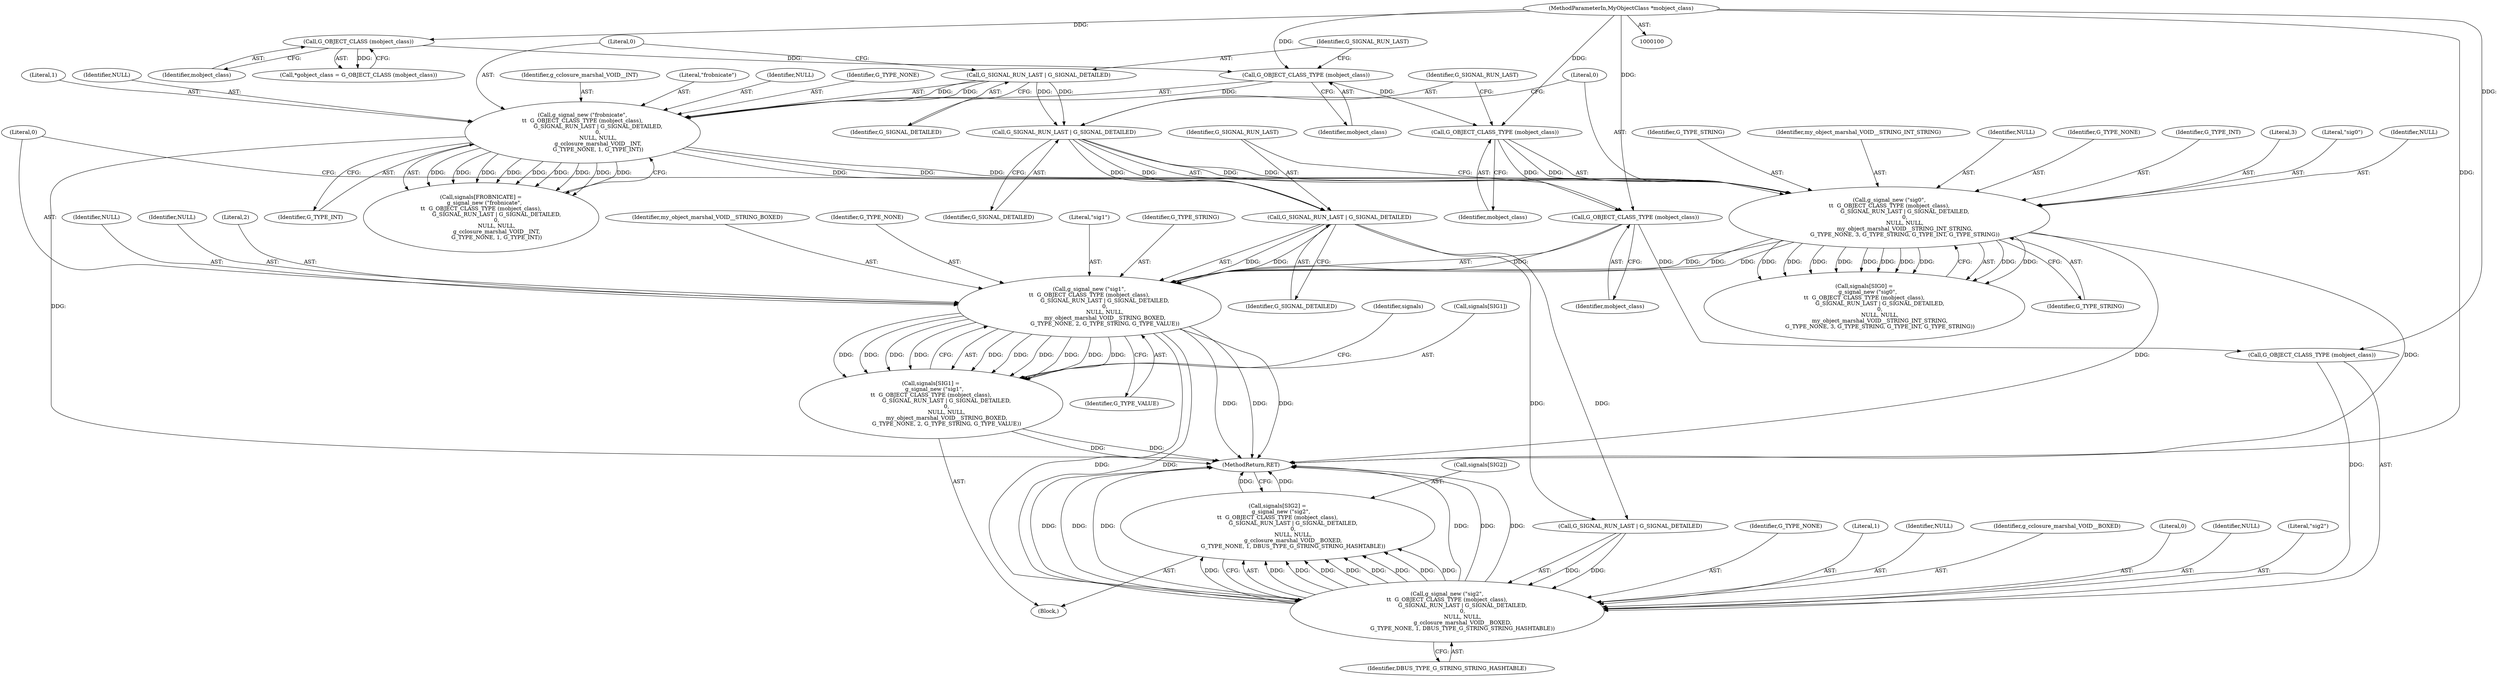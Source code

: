 digraph "1_dbus_9a6bce9b615abca6068348c1606ba8eaf13d9ae0_7@API" {
"1000176" [label="(Call,g_signal_new (\"sig1\",\n\t\t  G_OBJECT_CLASS_TYPE (mobject_class),\n                  G_SIGNAL_RUN_LAST | G_SIGNAL_DETAILED,\n                  0,\n                  NULL, NULL,\n                  my_object_marshal_VOID__STRING_BOXED,\n                  G_TYPE_NONE, 2, G_TYPE_STRING, G_TYPE_VALUE))"];
"1000178" [label="(Call,G_OBJECT_CLASS_TYPE (mobject_class))"];
"1000158" [label="(Call,G_OBJECT_CLASS_TYPE (mobject_class))"];
"1000140" [label="(Call,G_OBJECT_CLASS_TYPE (mobject_class))"];
"1000106" [label="(Call,G_OBJECT_CLASS (mobject_class))"];
"1000101" [label="(MethodParameterIn,MyObjectClass *mobject_class)"];
"1000180" [label="(Call,G_SIGNAL_RUN_LAST | G_SIGNAL_DETAILED)"];
"1000160" [label="(Call,G_SIGNAL_RUN_LAST | G_SIGNAL_DETAILED)"];
"1000142" [label="(Call,G_SIGNAL_RUN_LAST | G_SIGNAL_DETAILED)"];
"1000156" [label="(Call,g_signal_new (\"sig0\",\n\t\t  G_OBJECT_CLASS_TYPE (mobject_class),\n                  G_SIGNAL_RUN_LAST | G_SIGNAL_DETAILED,\n                  0,\n                  NULL, NULL,\n                  my_object_marshal_VOID__STRING_INT_STRING,\n                  G_TYPE_NONE, 3, G_TYPE_STRING, G_TYPE_INT, G_TYPE_STRING))"];
"1000138" [label="(Call,g_signal_new (\"frobnicate\",\n\t\t  G_OBJECT_CLASS_TYPE (mobject_class),\n                  G_SIGNAL_RUN_LAST | G_SIGNAL_DETAILED,\n                  0,\n                  NULL, NULL,\n                  g_cclosure_marshal_VOID__INT,\n                  G_TYPE_NONE, 1, G_TYPE_INT))"];
"1000172" [label="(Call,signals[SIG1] =\n    g_signal_new (\"sig1\",\n\t\t  G_OBJECT_CLASS_TYPE (mobject_class),\n                  G_SIGNAL_RUN_LAST | G_SIGNAL_DETAILED,\n                  0,\n                  NULL, NULL,\n                  my_object_marshal_VOID__STRING_BOXED,\n                  G_TYPE_NONE, 2, G_TYPE_STRING, G_TYPE_VALUE))"];
"1000195" [label="(Call,g_signal_new (\"sig2\",\n\t\t  G_OBJECT_CLASS_TYPE (mobject_class),\n                  G_SIGNAL_RUN_LAST | G_SIGNAL_DETAILED,\n                  0,\n                  NULL, NULL,\n                  g_cclosure_marshal_VOID__BOXED,\n                  G_TYPE_NONE, 1, DBUS_TYPE_G_STRING_STRING_HASHTABLE))"];
"1000191" [label="(Call,signals[SIG2] =\n    g_signal_new (\"sig2\",\n\t\t  G_OBJECT_CLASS_TYPE (mobject_class),\n                  G_SIGNAL_RUN_LAST | G_SIGNAL_DETAILED,\n                  0,\n                  NULL, NULL,\n                  g_cclosure_marshal_VOID__BOXED,\n                  G_TYPE_NONE, 1, DBUS_TYPE_G_STRING_STRING_HASHTABLE))"];
"1000208" [label="(Identifier,DBUS_TYPE_G_STRING_STRING_HASHTABLE)"];
"1000185" [label="(Identifier,NULL)"];
"1000179" [label="(Identifier,mobject_class)"];
"1000181" [label="(Identifier,G_SIGNAL_RUN_LAST)"];
"1000164" [label="(Identifier,NULL)"];
"1000178" [label="(Call,G_OBJECT_CLASS_TYPE (mobject_class))"];
"1000184" [label="(Identifier,NULL)"];
"1000163" [label="(Literal,0)"];
"1000171" [label="(Identifier,G_TYPE_STRING)"];
"1000107" [label="(Identifier,mobject_class)"];
"1000197" [label="(Call,G_OBJECT_CLASS_TYPE (mobject_class))"];
"1000102" [label="(Block,)"];
"1000191" [label="(Call,signals[SIG2] =\n    g_signal_new (\"sig2\",\n\t\t  G_OBJECT_CLASS_TYPE (mobject_class),\n                  G_SIGNAL_RUN_LAST | G_SIGNAL_DETAILED,\n                  0,\n                  NULL, NULL,\n                  g_cclosure_marshal_VOID__BOXED,\n                  G_TYPE_NONE, 1, DBUS_TYPE_G_STRING_STRING_HASHTABLE))"];
"1000141" [label="(Identifier,mobject_class)"];
"1000159" [label="(Identifier,mobject_class)"];
"1000138" [label="(Call,g_signal_new (\"frobnicate\",\n\t\t  G_OBJECT_CLASS_TYPE (mobject_class),\n                  G_SIGNAL_RUN_LAST | G_SIGNAL_DETAILED,\n                  0,\n                  NULL, NULL,\n                  g_cclosure_marshal_VOID__INT,\n                  G_TYPE_NONE, 1, G_TYPE_INT))"];
"1000149" [label="(Identifier,G_TYPE_NONE)"];
"1000160" [label="(Call,G_SIGNAL_RUN_LAST | G_SIGNAL_DETAILED)"];
"1000188" [label="(Literal,2)"];
"1000142" [label="(Call,G_SIGNAL_RUN_LAST | G_SIGNAL_DETAILED)"];
"1000183" [label="(Literal,0)"];
"1000206" [label="(Identifier,G_TYPE_NONE)"];
"1000207" [label="(Literal,1)"];
"1000180" [label="(Call,G_SIGNAL_RUN_LAST | G_SIGNAL_DETAILED)"];
"1000186" [label="(Identifier,my_object_marshal_VOID__STRING_BOXED)"];
"1000190" [label="(Identifier,G_TYPE_VALUE)"];
"1000187" [label="(Identifier,G_TYPE_NONE)"];
"1000169" [label="(Identifier,G_TYPE_STRING)"];
"1000106" [label="(Call,G_OBJECT_CLASS (mobject_class))"];
"1000204" [label="(Identifier,NULL)"];
"1000134" [label="(Call,signals[FROBNICATE] =\n    g_signal_new (\"frobnicate\",\n\t\t  G_OBJECT_CLASS_TYPE (mobject_class),\n                  G_SIGNAL_RUN_LAST | G_SIGNAL_DETAILED,\n                  0,\n                  NULL, NULL,\n                  g_cclosure_marshal_VOID__INT,\n                  G_TYPE_NONE, 1, G_TYPE_INT))"];
"1000140" [label="(Call,G_OBJECT_CLASS_TYPE (mobject_class))"];
"1000205" [label="(Identifier,g_cclosure_marshal_VOID__BOXED)"];
"1000199" [label="(Call,G_SIGNAL_RUN_LAST | G_SIGNAL_DETAILED)"];
"1000202" [label="(Literal,0)"];
"1000158" [label="(Call,G_OBJECT_CLASS_TYPE (mobject_class))"];
"1000156" [label="(Call,g_signal_new (\"sig0\",\n\t\t  G_OBJECT_CLASS_TYPE (mobject_class),\n                  G_SIGNAL_RUN_LAST | G_SIGNAL_DETAILED,\n                  0,\n                  NULL, NULL,\n                  my_object_marshal_VOID__STRING_INT_STRING,\n                  G_TYPE_NONE, 3, G_TYPE_STRING, G_TYPE_INT, G_TYPE_STRING))"];
"1000151" [label="(Identifier,G_TYPE_INT)"];
"1000176" [label="(Call,g_signal_new (\"sig1\",\n\t\t  G_OBJECT_CLASS_TYPE (mobject_class),\n                  G_SIGNAL_RUN_LAST | G_SIGNAL_DETAILED,\n                  0,\n                  NULL, NULL,\n                  my_object_marshal_VOID__STRING_BOXED,\n                  G_TYPE_NONE, 2, G_TYPE_STRING, G_TYPE_VALUE))"];
"1000172" [label="(Call,signals[SIG1] =\n    g_signal_new (\"sig1\",\n\t\t  G_OBJECT_CLASS_TYPE (mobject_class),\n                  G_SIGNAL_RUN_LAST | G_SIGNAL_DETAILED,\n                  0,\n                  NULL, NULL,\n                  my_object_marshal_VOID__STRING_BOXED,\n                  G_TYPE_NONE, 2, G_TYPE_STRING, G_TYPE_VALUE))"];
"1000162" [label="(Identifier,G_SIGNAL_DETAILED)"];
"1000166" [label="(Identifier,my_object_marshal_VOID__STRING_INT_STRING)"];
"1000150" [label="(Literal,1)"];
"1000182" [label="(Identifier,G_SIGNAL_DETAILED)"];
"1000209" [label="(MethodReturn,RET)"];
"1000101" [label="(MethodParameterIn,MyObjectClass *mobject_class)"];
"1000165" [label="(Identifier,NULL)"];
"1000143" [label="(Identifier,G_SIGNAL_RUN_LAST)"];
"1000147" [label="(Identifier,NULL)"];
"1000203" [label="(Identifier,NULL)"];
"1000145" [label="(Literal,0)"];
"1000167" [label="(Identifier,G_TYPE_NONE)"];
"1000170" [label="(Identifier,G_TYPE_INT)"];
"1000148" [label="(Identifier,g_cclosure_marshal_VOID__INT)"];
"1000193" [label="(Identifier,signals)"];
"1000152" [label="(Call,signals[SIG0] =\n    g_signal_new (\"sig0\",\n\t\t  G_OBJECT_CLASS_TYPE (mobject_class),\n                  G_SIGNAL_RUN_LAST | G_SIGNAL_DETAILED,\n                  0,\n                  NULL, NULL,\n                  my_object_marshal_VOID__STRING_INT_STRING,\n                  G_TYPE_NONE, 3, G_TYPE_STRING, G_TYPE_INT, G_TYPE_STRING))"];
"1000196" [label="(Literal,\"sig2\")"];
"1000192" [label="(Call,signals[SIG2])"];
"1000173" [label="(Call,signals[SIG1])"];
"1000168" [label="(Literal,3)"];
"1000104" [label="(Call,*gobject_class = G_OBJECT_CLASS (mobject_class))"];
"1000177" [label="(Literal,\"sig1\")"];
"1000157" [label="(Literal,\"sig0\")"];
"1000144" [label="(Identifier,G_SIGNAL_DETAILED)"];
"1000195" [label="(Call,g_signal_new (\"sig2\",\n\t\t  G_OBJECT_CLASS_TYPE (mobject_class),\n                  G_SIGNAL_RUN_LAST | G_SIGNAL_DETAILED,\n                  0,\n                  NULL, NULL,\n                  g_cclosure_marshal_VOID__BOXED,\n                  G_TYPE_NONE, 1, DBUS_TYPE_G_STRING_STRING_HASHTABLE))"];
"1000139" [label="(Literal,\"frobnicate\")"];
"1000189" [label="(Identifier,G_TYPE_STRING)"];
"1000146" [label="(Identifier,NULL)"];
"1000161" [label="(Identifier,G_SIGNAL_RUN_LAST)"];
"1000176" -> "1000172"  [label="AST: "];
"1000176" -> "1000190"  [label="CFG: "];
"1000177" -> "1000176"  [label="AST: "];
"1000178" -> "1000176"  [label="AST: "];
"1000180" -> "1000176"  [label="AST: "];
"1000183" -> "1000176"  [label="AST: "];
"1000184" -> "1000176"  [label="AST: "];
"1000185" -> "1000176"  [label="AST: "];
"1000186" -> "1000176"  [label="AST: "];
"1000187" -> "1000176"  [label="AST: "];
"1000188" -> "1000176"  [label="AST: "];
"1000189" -> "1000176"  [label="AST: "];
"1000190" -> "1000176"  [label="AST: "];
"1000172" -> "1000176"  [label="CFG: "];
"1000176" -> "1000209"  [label="DDG: "];
"1000176" -> "1000209"  [label="DDG: "];
"1000176" -> "1000209"  [label="DDG: "];
"1000176" -> "1000172"  [label="DDG: "];
"1000176" -> "1000172"  [label="DDG: "];
"1000176" -> "1000172"  [label="DDG: "];
"1000176" -> "1000172"  [label="DDG: "];
"1000176" -> "1000172"  [label="DDG: "];
"1000176" -> "1000172"  [label="DDG: "];
"1000176" -> "1000172"  [label="DDG: "];
"1000176" -> "1000172"  [label="DDG: "];
"1000176" -> "1000172"  [label="DDG: "];
"1000176" -> "1000172"  [label="DDG: "];
"1000178" -> "1000176"  [label="DDG: "];
"1000180" -> "1000176"  [label="DDG: "];
"1000180" -> "1000176"  [label="DDG: "];
"1000156" -> "1000176"  [label="DDG: "];
"1000156" -> "1000176"  [label="DDG: "];
"1000156" -> "1000176"  [label="DDG: "];
"1000176" -> "1000195"  [label="DDG: "];
"1000176" -> "1000195"  [label="DDG: "];
"1000178" -> "1000179"  [label="CFG: "];
"1000179" -> "1000178"  [label="AST: "];
"1000181" -> "1000178"  [label="CFG: "];
"1000158" -> "1000178"  [label="DDG: "];
"1000101" -> "1000178"  [label="DDG: "];
"1000178" -> "1000197"  [label="DDG: "];
"1000158" -> "1000156"  [label="AST: "];
"1000158" -> "1000159"  [label="CFG: "];
"1000159" -> "1000158"  [label="AST: "];
"1000161" -> "1000158"  [label="CFG: "];
"1000158" -> "1000156"  [label="DDG: "];
"1000140" -> "1000158"  [label="DDG: "];
"1000101" -> "1000158"  [label="DDG: "];
"1000140" -> "1000138"  [label="AST: "];
"1000140" -> "1000141"  [label="CFG: "];
"1000141" -> "1000140"  [label="AST: "];
"1000143" -> "1000140"  [label="CFG: "];
"1000140" -> "1000138"  [label="DDG: "];
"1000106" -> "1000140"  [label="DDG: "];
"1000101" -> "1000140"  [label="DDG: "];
"1000106" -> "1000104"  [label="AST: "];
"1000106" -> "1000107"  [label="CFG: "];
"1000107" -> "1000106"  [label="AST: "];
"1000104" -> "1000106"  [label="CFG: "];
"1000106" -> "1000104"  [label="DDG: "];
"1000101" -> "1000106"  [label="DDG: "];
"1000101" -> "1000100"  [label="AST: "];
"1000101" -> "1000209"  [label="DDG: "];
"1000101" -> "1000197"  [label="DDG: "];
"1000180" -> "1000182"  [label="CFG: "];
"1000181" -> "1000180"  [label="AST: "];
"1000182" -> "1000180"  [label="AST: "];
"1000183" -> "1000180"  [label="CFG: "];
"1000160" -> "1000180"  [label="DDG: "];
"1000160" -> "1000180"  [label="DDG: "];
"1000180" -> "1000199"  [label="DDG: "];
"1000180" -> "1000199"  [label="DDG: "];
"1000160" -> "1000156"  [label="AST: "];
"1000160" -> "1000162"  [label="CFG: "];
"1000161" -> "1000160"  [label="AST: "];
"1000162" -> "1000160"  [label="AST: "];
"1000163" -> "1000160"  [label="CFG: "];
"1000160" -> "1000156"  [label="DDG: "];
"1000160" -> "1000156"  [label="DDG: "];
"1000142" -> "1000160"  [label="DDG: "];
"1000142" -> "1000160"  [label="DDG: "];
"1000142" -> "1000138"  [label="AST: "];
"1000142" -> "1000144"  [label="CFG: "];
"1000143" -> "1000142"  [label="AST: "];
"1000144" -> "1000142"  [label="AST: "];
"1000145" -> "1000142"  [label="CFG: "];
"1000142" -> "1000138"  [label="DDG: "];
"1000142" -> "1000138"  [label="DDG: "];
"1000156" -> "1000152"  [label="AST: "];
"1000156" -> "1000171"  [label="CFG: "];
"1000157" -> "1000156"  [label="AST: "];
"1000163" -> "1000156"  [label="AST: "];
"1000164" -> "1000156"  [label="AST: "];
"1000165" -> "1000156"  [label="AST: "];
"1000166" -> "1000156"  [label="AST: "];
"1000167" -> "1000156"  [label="AST: "];
"1000168" -> "1000156"  [label="AST: "];
"1000169" -> "1000156"  [label="AST: "];
"1000170" -> "1000156"  [label="AST: "];
"1000171" -> "1000156"  [label="AST: "];
"1000152" -> "1000156"  [label="CFG: "];
"1000156" -> "1000209"  [label="DDG: "];
"1000156" -> "1000209"  [label="DDG: "];
"1000156" -> "1000152"  [label="DDG: "];
"1000156" -> "1000152"  [label="DDG: "];
"1000156" -> "1000152"  [label="DDG: "];
"1000156" -> "1000152"  [label="DDG: "];
"1000156" -> "1000152"  [label="DDG: "];
"1000156" -> "1000152"  [label="DDG: "];
"1000156" -> "1000152"  [label="DDG: "];
"1000156" -> "1000152"  [label="DDG: "];
"1000156" -> "1000152"  [label="DDG: "];
"1000156" -> "1000152"  [label="DDG: "];
"1000138" -> "1000156"  [label="DDG: "];
"1000138" -> "1000156"  [label="DDG: "];
"1000138" -> "1000156"  [label="DDG: "];
"1000138" -> "1000134"  [label="AST: "];
"1000138" -> "1000151"  [label="CFG: "];
"1000139" -> "1000138"  [label="AST: "];
"1000145" -> "1000138"  [label="AST: "];
"1000146" -> "1000138"  [label="AST: "];
"1000147" -> "1000138"  [label="AST: "];
"1000148" -> "1000138"  [label="AST: "];
"1000149" -> "1000138"  [label="AST: "];
"1000150" -> "1000138"  [label="AST: "];
"1000151" -> "1000138"  [label="AST: "];
"1000134" -> "1000138"  [label="CFG: "];
"1000138" -> "1000209"  [label="DDG: "];
"1000138" -> "1000134"  [label="DDG: "];
"1000138" -> "1000134"  [label="DDG: "];
"1000138" -> "1000134"  [label="DDG: "];
"1000138" -> "1000134"  [label="DDG: "];
"1000138" -> "1000134"  [label="DDG: "];
"1000138" -> "1000134"  [label="DDG: "];
"1000138" -> "1000134"  [label="DDG: "];
"1000138" -> "1000134"  [label="DDG: "];
"1000138" -> "1000134"  [label="DDG: "];
"1000172" -> "1000102"  [label="AST: "];
"1000173" -> "1000172"  [label="AST: "];
"1000193" -> "1000172"  [label="CFG: "];
"1000172" -> "1000209"  [label="DDG: "];
"1000172" -> "1000209"  [label="DDG: "];
"1000195" -> "1000191"  [label="AST: "];
"1000195" -> "1000208"  [label="CFG: "];
"1000196" -> "1000195"  [label="AST: "];
"1000197" -> "1000195"  [label="AST: "];
"1000199" -> "1000195"  [label="AST: "];
"1000202" -> "1000195"  [label="AST: "];
"1000203" -> "1000195"  [label="AST: "];
"1000204" -> "1000195"  [label="AST: "];
"1000205" -> "1000195"  [label="AST: "];
"1000206" -> "1000195"  [label="AST: "];
"1000207" -> "1000195"  [label="AST: "];
"1000208" -> "1000195"  [label="AST: "];
"1000191" -> "1000195"  [label="CFG: "];
"1000195" -> "1000209"  [label="DDG: "];
"1000195" -> "1000209"  [label="DDG: "];
"1000195" -> "1000209"  [label="DDG: "];
"1000195" -> "1000209"  [label="DDG: "];
"1000195" -> "1000209"  [label="DDG: "];
"1000195" -> "1000209"  [label="DDG: "];
"1000195" -> "1000191"  [label="DDG: "];
"1000195" -> "1000191"  [label="DDG: "];
"1000195" -> "1000191"  [label="DDG: "];
"1000195" -> "1000191"  [label="DDG: "];
"1000195" -> "1000191"  [label="DDG: "];
"1000195" -> "1000191"  [label="DDG: "];
"1000195" -> "1000191"  [label="DDG: "];
"1000195" -> "1000191"  [label="DDG: "];
"1000195" -> "1000191"  [label="DDG: "];
"1000197" -> "1000195"  [label="DDG: "];
"1000199" -> "1000195"  [label="DDG: "];
"1000199" -> "1000195"  [label="DDG: "];
"1000191" -> "1000102"  [label="AST: "];
"1000192" -> "1000191"  [label="AST: "];
"1000209" -> "1000191"  [label="CFG: "];
"1000191" -> "1000209"  [label="DDG: "];
"1000191" -> "1000209"  [label="DDG: "];
}
